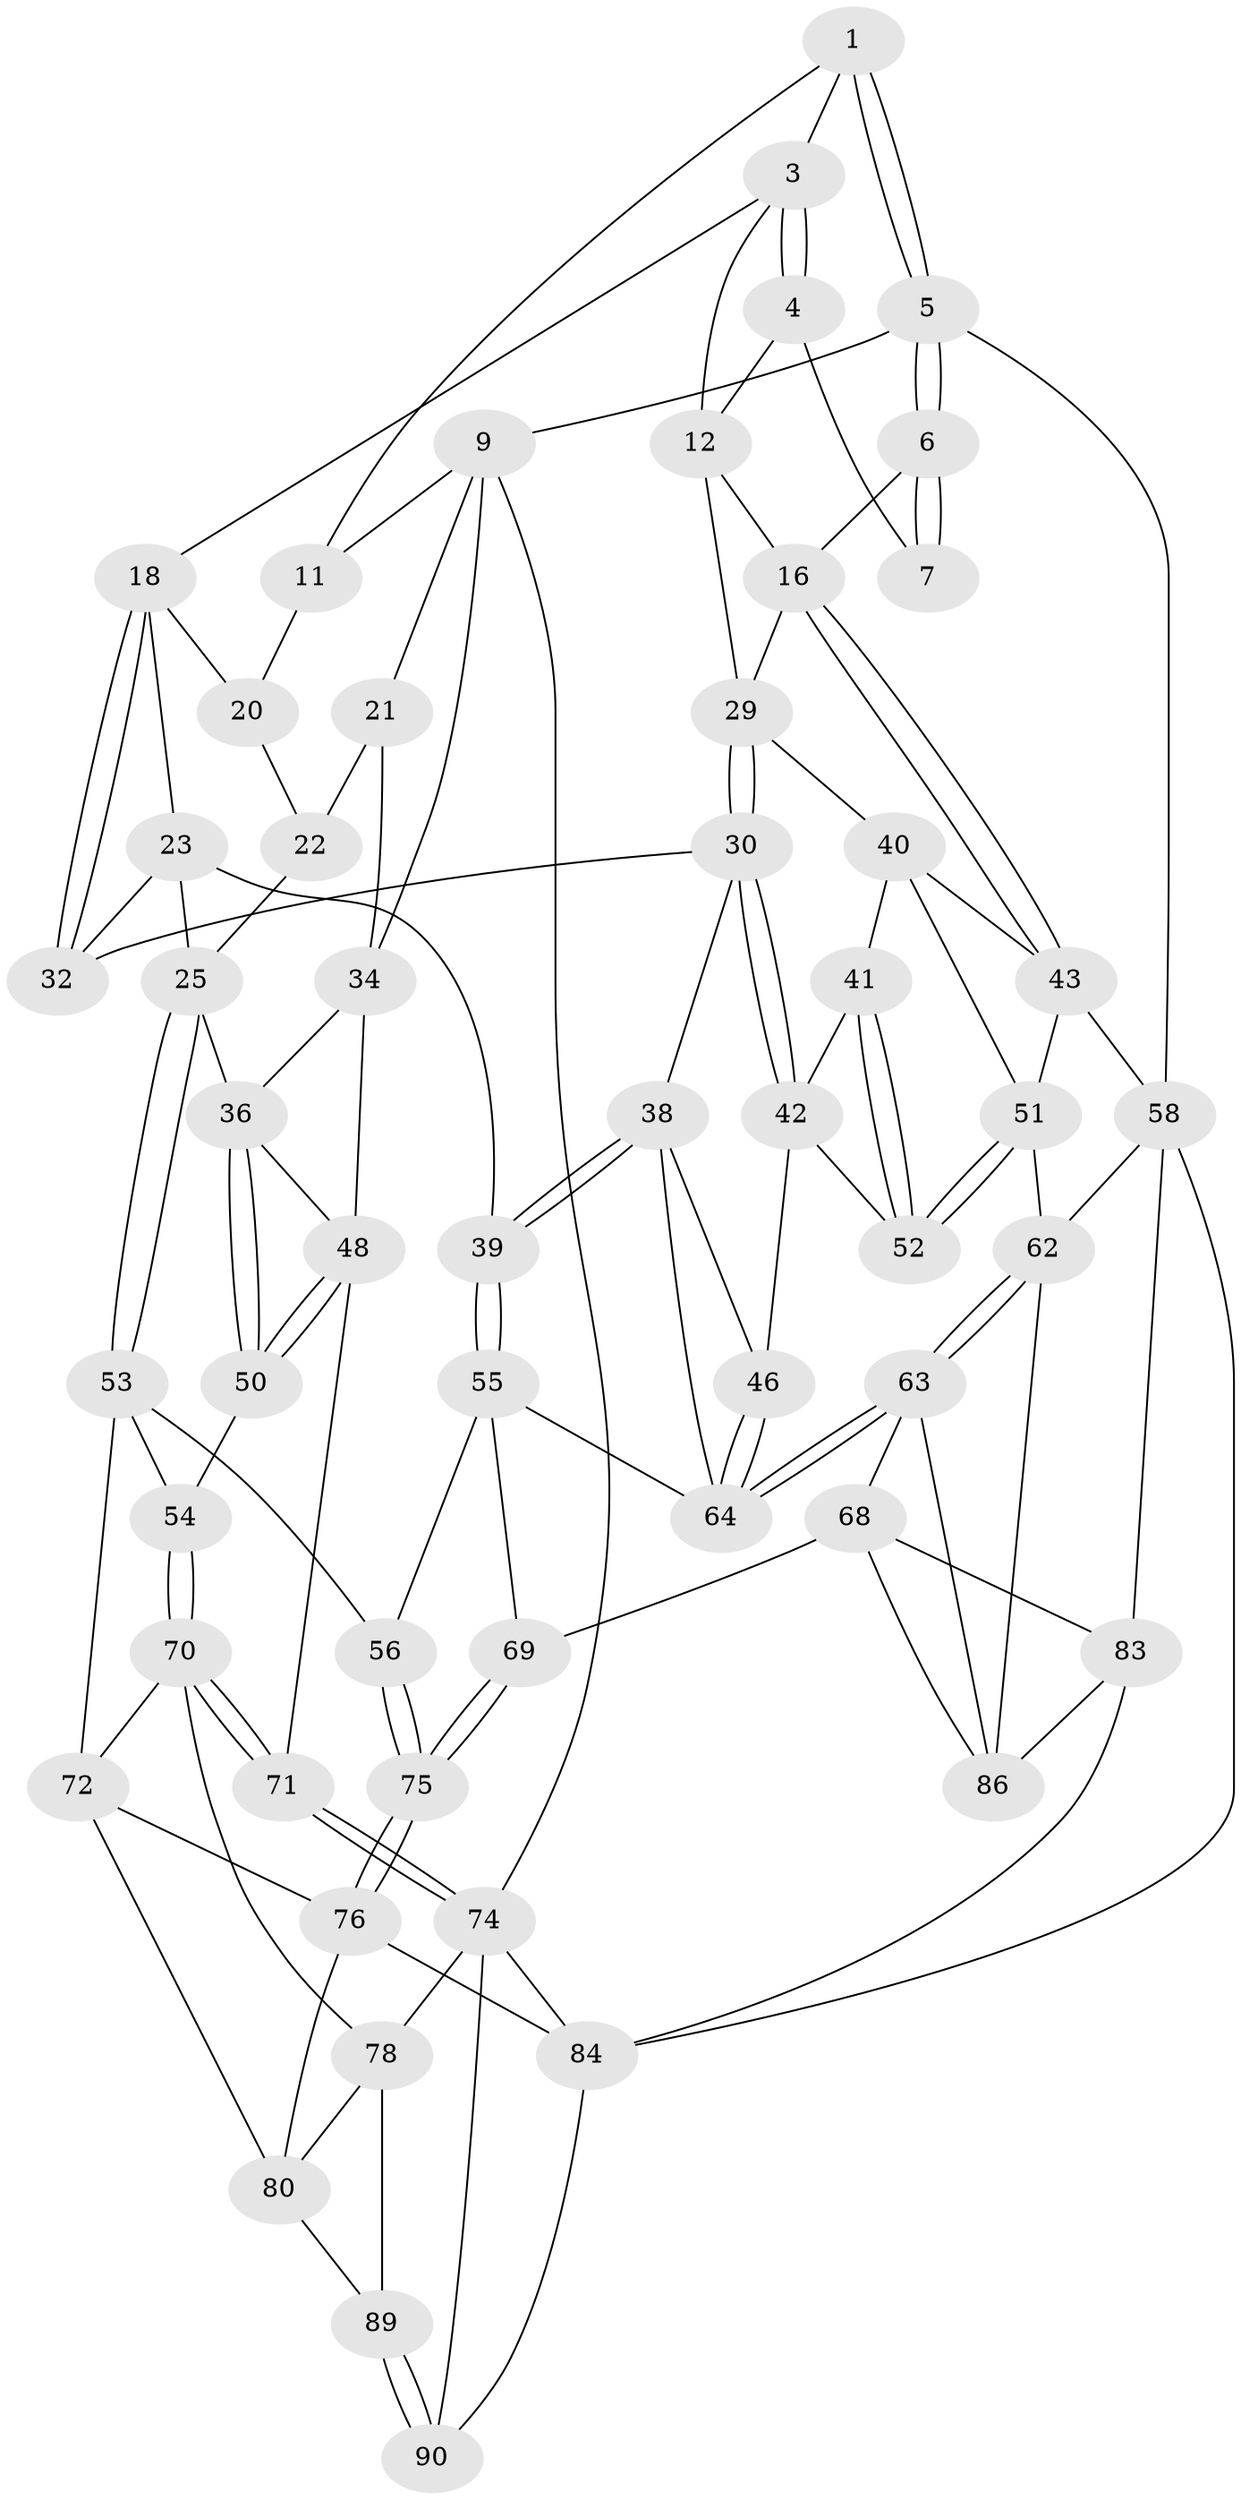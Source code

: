 // original degree distribution, {3: 0.021505376344086023, 4: 0.25806451612903225, 6: 0.22580645161290322, 5: 0.4946236559139785}
// Generated by graph-tools (version 1.1) at 2025/11/02/27/25 16:11:55]
// undirected, 55 vertices, 126 edges
graph export_dot {
graph [start="1"]
  node [color=gray90,style=filled];
  1 [pos="+0.8840429796622774+0",super="+2"];
  3 [pos="+0.7034516992408107+0.12218568971732263",super="+14"];
  4 [pos="+0.8377557265911644+0.00206434781665153",super="+8"];
  5 [pos="+1+0"];
  6 [pos="+1+0",super="+15"];
  7 [pos="+0.8998911745931779+0.06581717454313273"];
  9 [pos="+0+0",super="+10"];
  11 [pos="+0.45466033837864367+0"];
  12 [pos="+0.876492223589072+0.16057853087584312",super="+13"];
  16 [pos="+1+0.21456173322752722",super="+17"];
  18 [pos="+0.6522311091238401+0.20493732191862582",super="+19"];
  20 [pos="+0.43617617619796145+0"];
  21 [pos="+0+0",super="+28"];
  22 [pos="+0.29698654319337453+0.1262897908213179",super="+27"];
  23 [pos="+0.43539921605627835+0.2637800371759992",super="+24"];
  25 [pos="+0.29889514509035736+0.3313843727895519",super="+26"];
  29 [pos="+0.803958514330818+0.30701122524684477",super="+33"];
  30 [pos="+0.7197455872078831+0.32940480503799563",super="+31"];
  32 [pos="+0.6490493195550268+0.2692260316602705"];
  34 [pos="+0.05251896814899712+0.2757275675826027",super="+35"];
  36 [pos="+0.16209255611257464+0.39434109393086125",super="+37"];
  38 [pos="+0.6060656636245175+0.42407425069228294",super="+47"];
  39 [pos="+0.4607395179359585+0.43139956129754364"];
  40 [pos="+0.9097827803666239+0.3970123984321757",super="+44"];
  41 [pos="+0.8647466561414078+0.4235317801886593"];
  42 [pos="+0.7927238232892457+0.459920425503853",super="+45"];
  43 [pos="+1+0.40192170561822704",super="+60"];
  46 [pos="+0.7295324220138342+0.4984118969499546"];
  48 [pos="+0+0.4946037471892588",super="+49"];
  50 [pos="+0.13849801647507923+0.4825608299368506"];
  51 [pos="+0.8435055413172926+0.5843352773467837",super="+61"];
  52 [pos="+0.838952902838569+0.5772251361404788"];
  53 [pos="+0.26628685217898196+0.5060666296120326",super="+57"];
  54 [pos="+0.1642121960008607+0.5594153658231951"];
  55 [pos="+0.44391332404894973+0.5370311104918896",super="+66"];
  56 [pos="+0.3496827774915616+0.6101257955577376"];
  58 [pos="+1+1",super="+59"];
  62 [pos="+0.8014607234490653+0.7015093850248159",super="+87"];
  63 [pos="+0.7532399907473533+0.701638080538751",super="+67"];
  64 [pos="+0.7176625281898807+0.59122509162626",super="+65"];
  68 [pos="+0.6047938770505678+0.6944039034062074",super="+82"];
  69 [pos="+0.576265973603125+0.6860230792260767"];
  70 [pos="+0.1460870049189938+0.6118112581575432",super="+73"];
  71 [pos="+0+0.634873014624596"];
  72 [pos="+0.2682099914370698+0.6747137040159076",super="+77"];
  74 [pos="+0+0.794218629332193",super="+79"];
  75 [pos="+0.47795893573134524+0.7745906569743206"];
  76 [pos="+0.47270345669542546+0.7863027255024385",super="+85"];
  78 [pos="+0.1285297514626227+0.786513838820032",super="+81"];
  80 [pos="+0.28235428120085443+0.7819562595042581",super="+91"];
  83 [pos="+0.5296652614107545+1",super="+93"];
  84 [pos="+0.5191081179740145+1",super="+92"];
  86 [pos="+0.6625944548401036+0.9472647405526594",super="+88"];
  89 [pos="+0.2099786959280397+0.9039641037415658"];
  90 [pos="+0.16735187755585948+0.964631354333871"];
  1 -- 5;
  1 -- 5;
  1 -- 3;
  1 -- 11;
  3 -- 4;
  3 -- 4;
  3 -- 18;
  3 -- 12;
  4 -- 12;
  4 -- 7;
  5 -- 6;
  5 -- 6;
  5 -- 9;
  5 -- 58;
  6 -- 7 [weight=2];
  6 -- 7;
  6 -- 16;
  9 -- 74;
  9 -- 11;
  9 -- 21;
  9 -- 34;
  11 -- 20;
  12 -- 16;
  12 -- 29;
  16 -- 43;
  16 -- 43;
  16 -- 29;
  18 -- 32;
  18 -- 32;
  18 -- 20;
  18 -- 23;
  20 -- 22;
  21 -- 22 [weight=2];
  21 -- 34;
  22 -- 25;
  23 -- 32;
  23 -- 25;
  23 -- 39;
  25 -- 53;
  25 -- 53;
  25 -- 36;
  29 -- 30;
  29 -- 30;
  29 -- 40;
  30 -- 42;
  30 -- 42;
  30 -- 32;
  30 -- 38;
  34 -- 36;
  34 -- 48;
  36 -- 50;
  36 -- 50;
  36 -- 48;
  38 -- 39;
  38 -- 39;
  38 -- 46;
  38 -- 64;
  39 -- 55;
  39 -- 55;
  40 -- 41;
  40 -- 51;
  40 -- 43;
  41 -- 42;
  41 -- 52;
  41 -- 52;
  42 -- 52;
  42 -- 46;
  43 -- 58;
  43 -- 51;
  46 -- 64;
  46 -- 64;
  48 -- 50;
  48 -- 50;
  48 -- 71;
  50 -- 54;
  51 -- 52;
  51 -- 52;
  51 -- 62;
  53 -- 54;
  53 -- 56;
  53 -- 72;
  54 -- 70;
  54 -- 70;
  55 -- 56;
  55 -- 64;
  55 -- 69;
  56 -- 75;
  56 -- 75;
  58 -- 84;
  58 -- 83;
  58 -- 62;
  62 -- 63;
  62 -- 63;
  62 -- 86;
  63 -- 64;
  63 -- 64;
  63 -- 68;
  63 -- 86;
  68 -- 69;
  68 -- 83;
  68 -- 86;
  69 -- 75;
  69 -- 75;
  70 -- 71;
  70 -- 71;
  70 -- 72;
  70 -- 78;
  71 -- 74;
  71 -- 74;
  72 -- 80;
  72 -- 76;
  74 -- 84;
  74 -- 90;
  74 -- 78;
  75 -- 76;
  75 -- 76;
  76 -- 84;
  76 -- 80;
  78 -- 80;
  78 -- 89;
  80 -- 89;
  83 -- 84;
  83 -- 86;
  84 -- 90;
  89 -- 90;
  89 -- 90;
}

